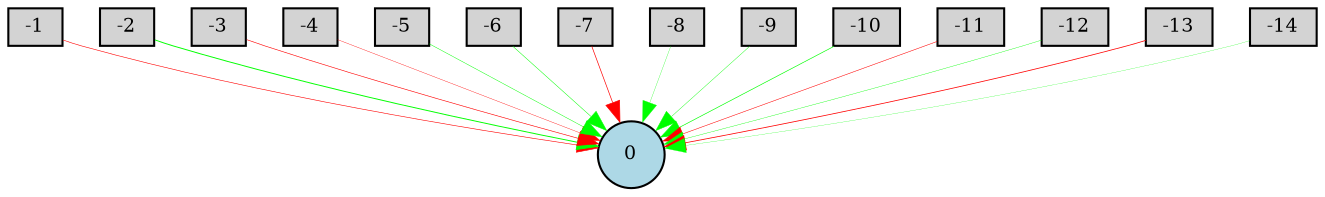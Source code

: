 digraph {
	node [fontsize=9 height=0.2 shape=circle width=0.2]
	-1 [fillcolor=lightgray shape=box style=filled]
	-2 [fillcolor=lightgray shape=box style=filled]
	-3 [fillcolor=lightgray shape=box style=filled]
	-4 [fillcolor=lightgray shape=box style=filled]
	-5 [fillcolor=lightgray shape=box style=filled]
	-6 [fillcolor=lightgray shape=box style=filled]
	-7 [fillcolor=lightgray shape=box style=filled]
	-8 [fillcolor=lightgray shape=box style=filled]
	-9 [fillcolor=lightgray shape=box style=filled]
	-10 [fillcolor=lightgray shape=box style=filled]
	-11 [fillcolor=lightgray shape=box style=filled]
	-12 [fillcolor=lightgray shape=box style=filled]
	-13 [fillcolor=lightgray shape=box style=filled]
	-14 [fillcolor=lightgray shape=box style=filled]
	0 [fillcolor=lightblue style=filled]
	-1 -> 0 [color=red penwidth=0.2793421996148604 style=solid]
	-2 -> 0 [color=green penwidth=0.4602505058928038 style=solid]
	-3 -> 0 [color=red penwidth=0.2872891729962699 style=solid]
	-4 -> 0 [color=red penwidth=0.17665193695403902 style=solid]
	-5 -> 0 [color=green penwidth=0.22336465137024866 style=solid]
	-6 -> 0 [color=green penwidth=0.2380979284309654 style=solid]
	-7 -> 0 [color=red penwidth=0.32301229938578496 style=solid]
	-8 -> 0 [color=green penwidth=0.135278298122821 style=solid]
	-9 -> 0 [color=green penwidth=0.19336034704029054 style=solid]
	-10 -> 0 [color=green penwidth=0.3101456351482079 style=solid]
	-11 -> 0 [color=red penwidth=0.25182084770941127 style=solid]
	-12 -> 0 [color=green penwidth=0.18276758952287456 style=solid]
	-13 -> 0 [color=red penwidth=0.3688838574071287 style=solid]
	-14 -> 0 [color=green penwidth=0.11662816130720526 style=solid]
}
